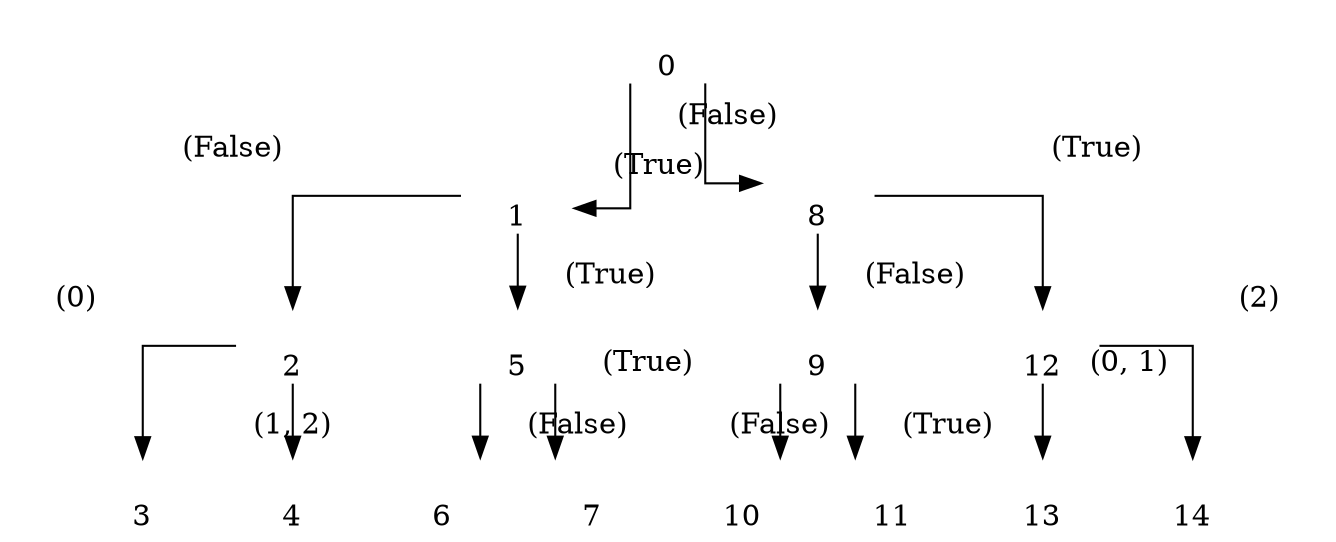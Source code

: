 digraph {
	graph [splines=ortho]
	node [labelloc=b shape=plaintext]
	0 [image="/tmp/tmpxz3vf1wa/node-0.png"]
	1 [image="/tmp/tmpxz3vf1wa/node-1.png"]
	0 -> 1 [xlabel="     (False)     
 "]
	2 [image="/tmp/tmpxz3vf1wa/node-2.png"]
	1 -> 2 [xlabel="     (False)     
 "]
	3 [image="/tmp/tmpxz3vf1wa/node-3.png"]
	2 -> 3 [xlabel="     (0)     
 "]
	4 [image="/tmp/tmpxz3vf1wa/node-4.png"]
	2 -> 4 [xlabel="     (1, 2)     
 "]
	5 [image="/tmp/tmpxz3vf1wa/node-5.png"]
	1 -> 5 [xlabel="     (True)     
 "]
	6 [image="/tmp/tmpxz3vf1wa/node-6.png"]
	5 -> 6 [xlabel="     (False)     
 "]
	7 [image="/tmp/tmpxz3vf1wa/node-7.png"]
	5 -> 7 [xlabel="     (True)     
 "]
	8 [image="/tmp/tmpxz3vf1wa/node-8.png"]
	0 -> 8 [xlabel="     (True)     
 "]
	9 [image="/tmp/tmpxz3vf1wa/node-9.png"]
	8 -> 9 [xlabel="     (False)     
 "]
	10 [image="/tmp/tmpxz3vf1wa/node-10.png"]
	9 -> 10 [xlabel="     (False)     
 "]
	11 [image="/tmp/tmpxz3vf1wa/node-11.png"]
	9 -> 11 [xlabel="     (True)     
 "]
	12 [image="/tmp/tmpxz3vf1wa/node-12.png"]
	8 -> 12 [xlabel="     (True)     
 "]
	13 [image="/tmp/tmpxz3vf1wa/node-13.png"]
	12 -> 13 [xlabel="     (0, 1)     
 "]
	14 [image="/tmp/tmpxz3vf1wa/node-14.png"]
	12 -> 14 [xlabel="     (2)     
 "]
}
